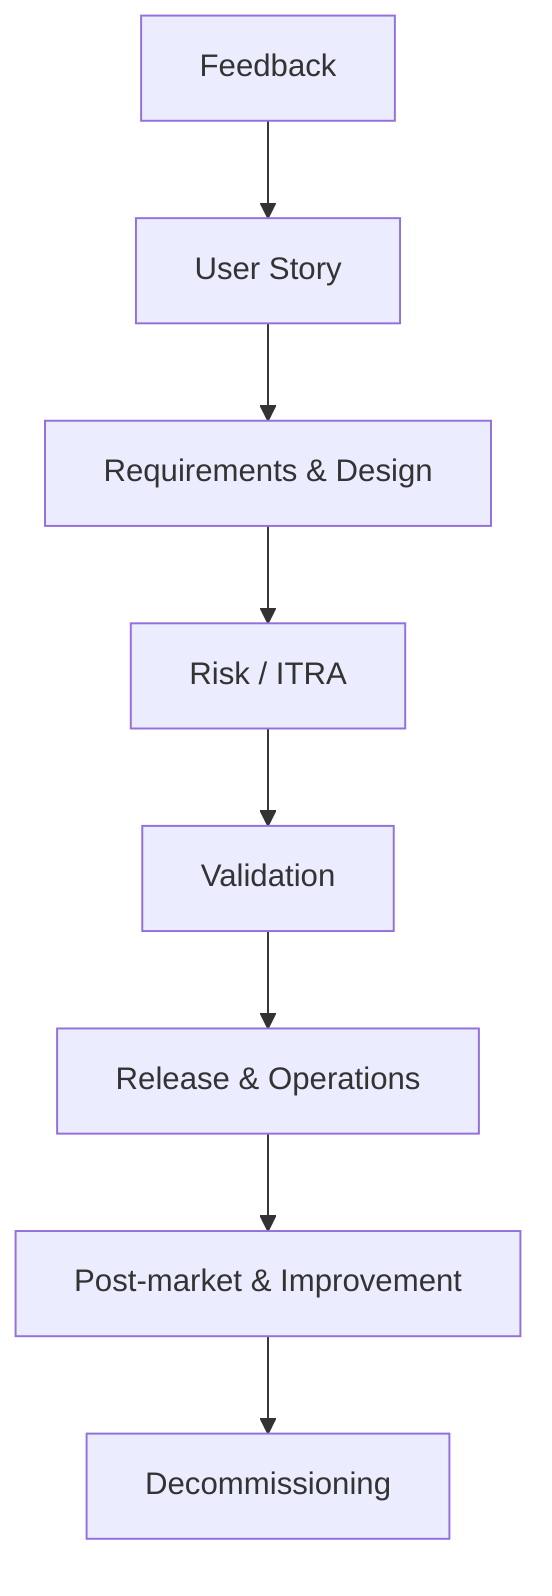 flowchart TD
  A[Feedback] --> B[User Story]
  B --> C[Requirements & Design]
  C --> D[Risk / ITRA]
  D --> E[Validation]
  E --> F[Release & Operations]
  F --> G[Post-market & Improvement]
  G --> H[Decommissioning]